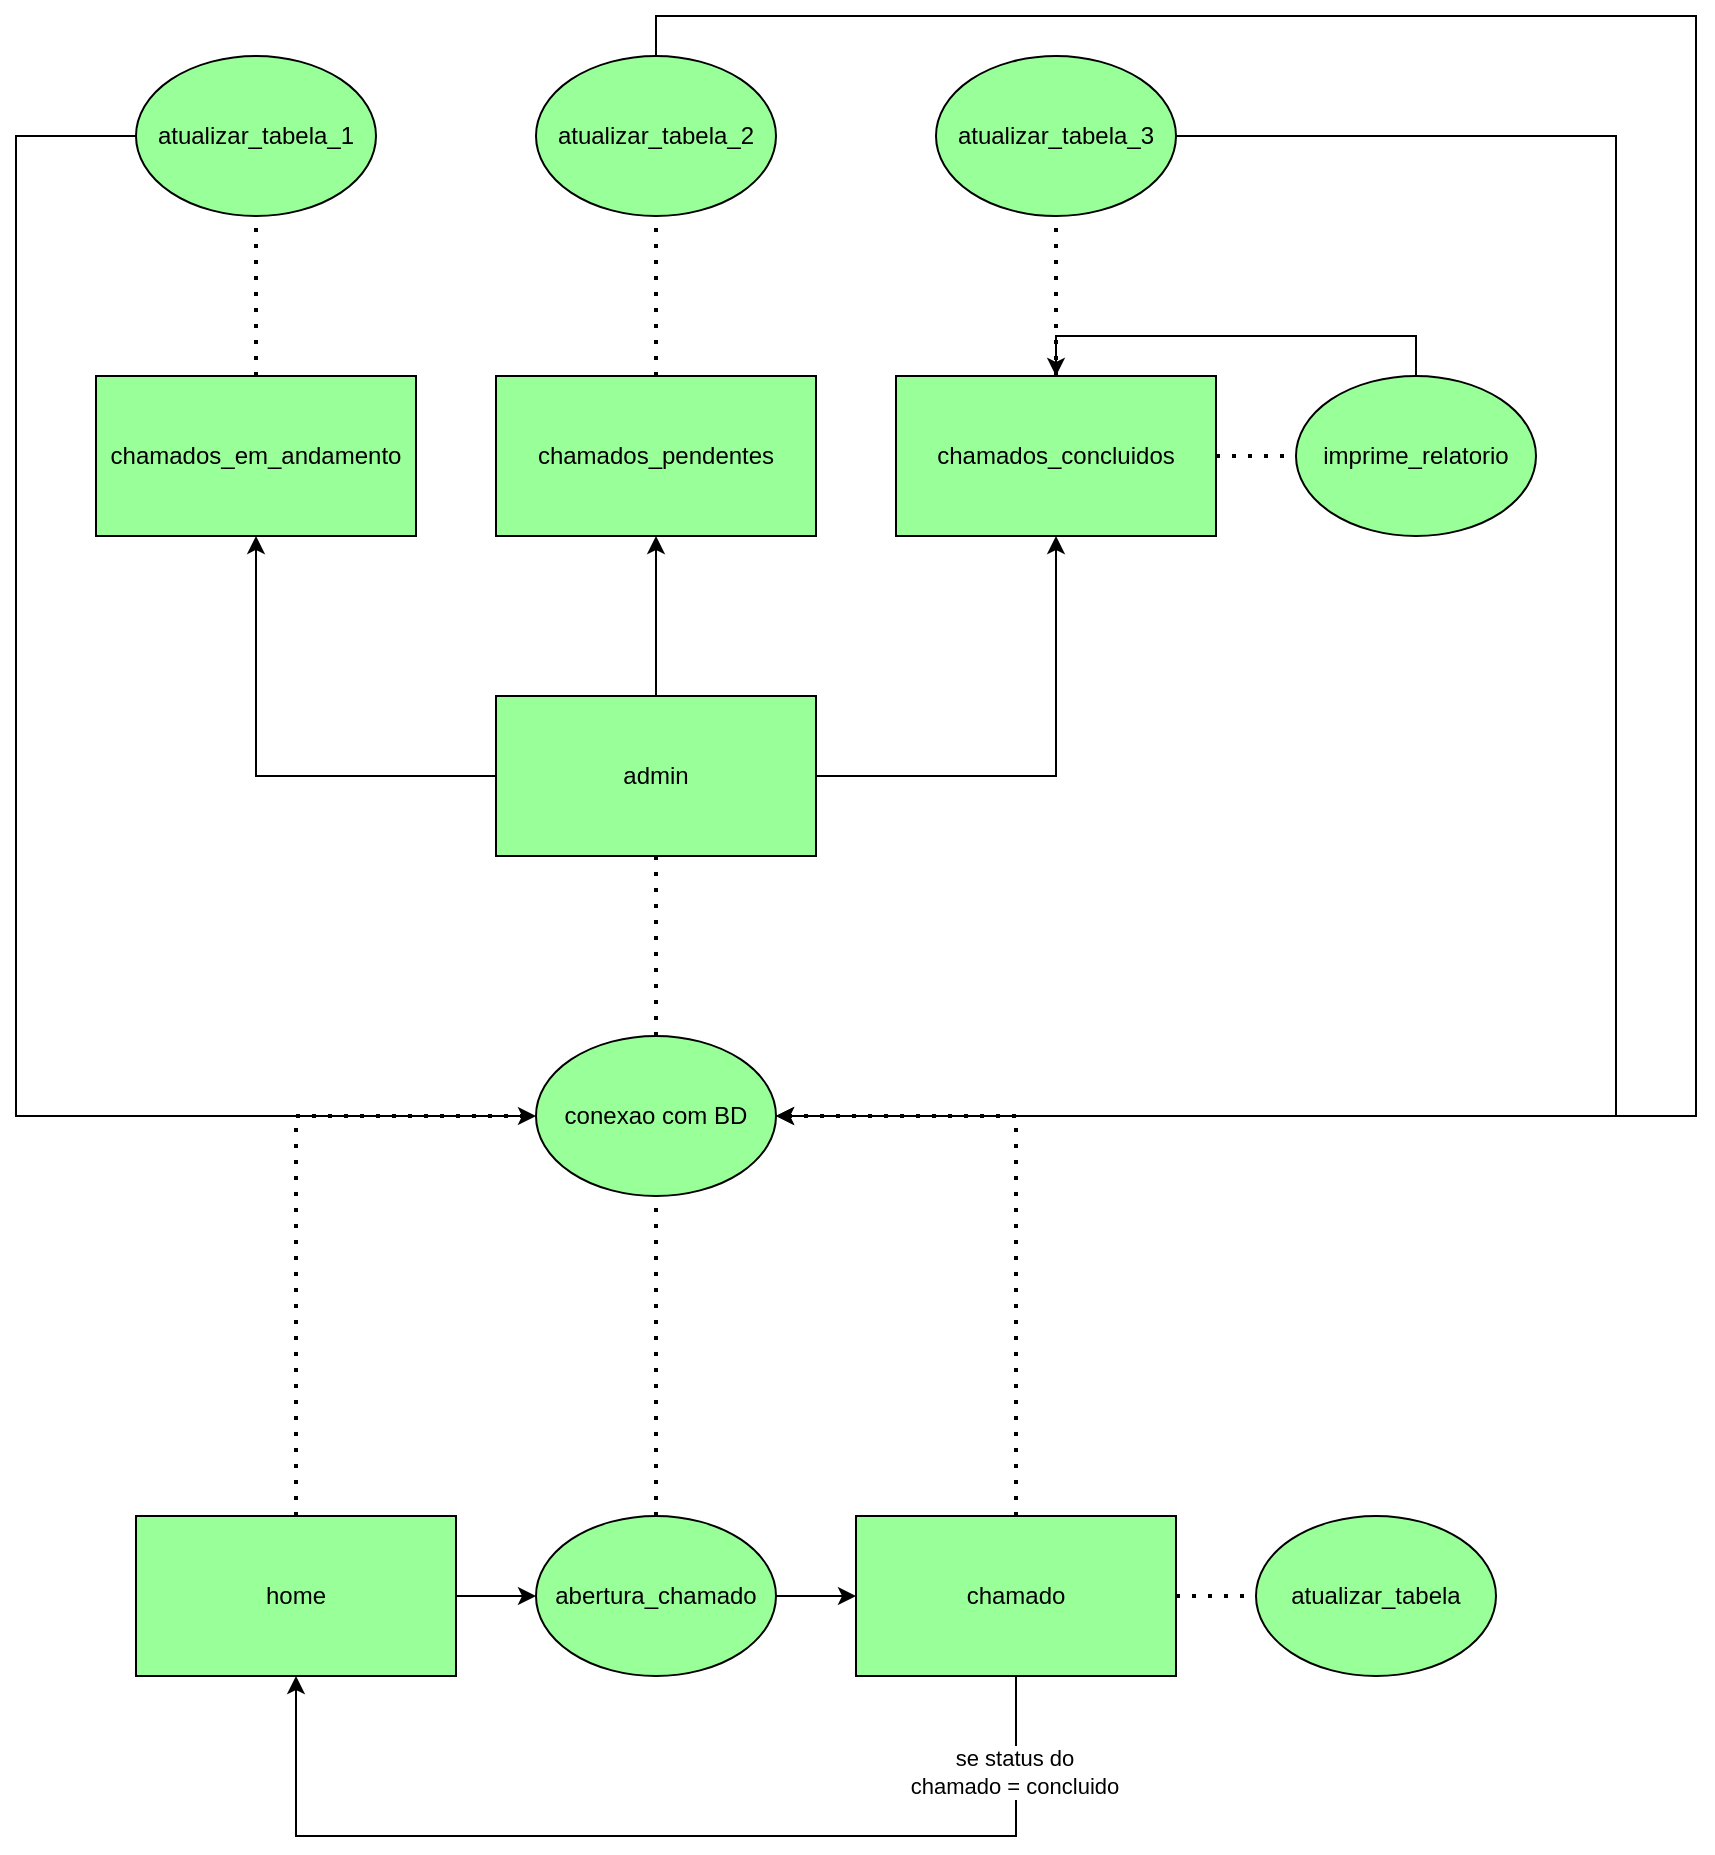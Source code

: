 <mxfile version="21.0.8" type="github">
  <diagram name="Página-1" id="KPXgi-UX2MajdnbyNQGS">
    <mxGraphModel dx="2220" dy="1935" grid="1" gridSize="10" guides="1" tooltips="1" connect="1" arrows="1" fold="1" page="1" pageScale="1" pageWidth="827" pageHeight="1169" math="0" shadow="0">
      <root>
        <mxCell id="0" />
        <mxCell id="1" parent="0" />
        <mxCell id="w-20aDRWs6tAkl76wKMx-5" value="" style="edgeStyle=orthogonalEdgeStyle;rounded=0;orthogonalLoop=1;jettySize=auto;html=1;fillColor=#99FF99;" parent="1" source="w-20aDRWs6tAkl76wKMx-1" target="w-20aDRWs6tAkl76wKMx-4" edge="1">
          <mxGeometry relative="1" as="geometry" />
        </mxCell>
        <mxCell id="w-20aDRWs6tAkl76wKMx-1" value="home" style="rounded=0;whiteSpace=wrap;html=1;fillColor=#99FF99;" parent="1" vertex="1">
          <mxGeometry x="-20" y="250" width="160" height="80" as="geometry" />
        </mxCell>
        <mxCell id="w-20aDRWs6tAkl76wKMx-16" style="edgeStyle=orthogonalEdgeStyle;rounded=0;orthogonalLoop=1;jettySize=auto;html=1;exitX=0.5;exitY=1;exitDx=0;exitDy=0;entryX=0.5;entryY=1;entryDx=0;entryDy=0;fillColor=#99FF99;" parent="1" source="w-20aDRWs6tAkl76wKMx-3" target="w-20aDRWs6tAkl76wKMx-1" edge="1">
          <mxGeometry relative="1" as="geometry">
            <Array as="points">
              <mxPoint x="420" y="410" />
              <mxPoint x="60" y="410" />
            </Array>
          </mxGeometry>
        </mxCell>
        <mxCell id="w-20aDRWs6tAkl76wKMx-17" value="se status do &lt;br&gt;chamado = concluido" style="edgeLabel;html=1;align=center;verticalAlign=middle;resizable=0;points=[];fillColor=#99FF99;" parent="w-20aDRWs6tAkl76wKMx-16" vertex="1" connectable="0">
          <mxGeometry x="-0.815" y="-1" relative="1" as="geometry">
            <mxPoint as="offset" />
          </mxGeometry>
        </mxCell>
        <mxCell id="w-20aDRWs6tAkl76wKMx-3" value="chamado" style="rounded=0;whiteSpace=wrap;html=1;fillColor=#99FF99;" parent="1" vertex="1">
          <mxGeometry x="340" y="250" width="160" height="80" as="geometry" />
        </mxCell>
        <mxCell id="w-20aDRWs6tAkl76wKMx-6" style="edgeStyle=orthogonalEdgeStyle;rounded=0;orthogonalLoop=1;jettySize=auto;html=1;entryX=0;entryY=0.5;entryDx=0;entryDy=0;fillColor=#99FF99;" parent="1" source="w-20aDRWs6tAkl76wKMx-4" target="w-20aDRWs6tAkl76wKMx-3" edge="1">
          <mxGeometry relative="1" as="geometry" />
        </mxCell>
        <mxCell id="w-20aDRWs6tAkl76wKMx-4" value="abertura_chamado" style="ellipse;whiteSpace=wrap;html=1;rounded=0;fillColor=#99FF99;" parent="1" vertex="1">
          <mxGeometry x="180" y="250" width="120" height="80" as="geometry" />
        </mxCell>
        <mxCell id="w-20aDRWs6tAkl76wKMx-7" value="conexao com BD" style="ellipse;whiteSpace=wrap;html=1;rounded=0;fillColor=#99FF99;" parent="1" vertex="1">
          <mxGeometry x="180" y="10" width="120" height="80" as="geometry" />
        </mxCell>
        <mxCell id="w-20aDRWs6tAkl76wKMx-14" value="atualizar_tabela" style="ellipse;whiteSpace=wrap;html=1;rounded=0;fillColor=#99FF99;" parent="1" vertex="1">
          <mxGeometry x="540" y="250" width="120" height="80" as="geometry" />
        </mxCell>
        <mxCell id="w-20aDRWs6tAkl76wKMx-20" value="" style="endArrow=none;dashed=1;html=1;dashPattern=1 3;strokeWidth=2;rounded=0;exitX=0.5;exitY=0;exitDx=0;exitDy=0;entryX=0;entryY=0.5;entryDx=0;entryDy=0;" parent="1" source="w-20aDRWs6tAkl76wKMx-1" target="w-20aDRWs6tAkl76wKMx-7" edge="1">
          <mxGeometry width="50" height="50" relative="1" as="geometry">
            <mxPoint x="150" y="90" as="sourcePoint" />
            <mxPoint x="200" y="40" as="targetPoint" />
            <Array as="points">
              <mxPoint x="60" y="50" />
            </Array>
          </mxGeometry>
        </mxCell>
        <mxCell id="w-20aDRWs6tAkl76wKMx-21" value="" style="endArrow=none;dashed=1;html=1;dashPattern=1 3;strokeWidth=2;rounded=0;exitX=0.5;exitY=0;exitDx=0;exitDy=0;" parent="1" target="w-20aDRWs6tAkl76wKMx-7" edge="1">
          <mxGeometry width="50" height="50" relative="1" as="geometry">
            <mxPoint x="240" y="250" as="sourcePoint" />
            <mxPoint x="240" y="90" as="targetPoint" />
            <Array as="points" />
          </mxGeometry>
        </mxCell>
        <mxCell id="w-20aDRWs6tAkl76wKMx-22" value="" style="endArrow=none;dashed=1;html=1;dashPattern=1 3;strokeWidth=2;rounded=0;exitX=0.5;exitY=0;exitDx=0;exitDy=0;entryX=1;entryY=0.5;entryDx=0;entryDy=0;" parent="1" source="w-20aDRWs6tAkl76wKMx-3" target="w-20aDRWs6tAkl76wKMx-7" edge="1">
          <mxGeometry width="50" height="50" relative="1" as="geometry">
            <mxPoint x="250" y="260" as="sourcePoint" />
            <mxPoint x="250" y="100" as="targetPoint" />
            <Array as="points">
              <mxPoint x="420" y="50" />
            </Array>
          </mxGeometry>
        </mxCell>
        <mxCell id="w-20aDRWs6tAkl76wKMx-23" value="" style="endArrow=none;dashed=1;html=1;dashPattern=1 3;strokeWidth=2;rounded=0;exitX=1;exitY=0.5;exitDx=0;exitDy=0;entryX=0;entryY=0.5;entryDx=0;entryDy=0;" parent="1" source="w-20aDRWs6tAkl76wKMx-3" target="w-20aDRWs6tAkl76wKMx-14" edge="1">
          <mxGeometry width="50" height="50" relative="1" as="geometry">
            <mxPoint x="430" y="260" as="sourcePoint" />
            <mxPoint x="310" y="60" as="targetPoint" />
            <Array as="points" />
          </mxGeometry>
        </mxCell>
        <mxCell id="AwAzdxmJKx9s8siGFr7Z-16" style="edgeStyle=orthogonalEdgeStyle;rounded=0;orthogonalLoop=1;jettySize=auto;html=1;entryX=0.5;entryY=1;entryDx=0;entryDy=0;" edge="1" parent="1" source="w-20aDRWs6tAkl76wKMx-24" target="AwAzdxmJKx9s8siGFr7Z-3">
          <mxGeometry relative="1" as="geometry" />
        </mxCell>
        <mxCell id="AwAzdxmJKx9s8siGFr7Z-17" style="edgeStyle=orthogonalEdgeStyle;rounded=0;orthogonalLoop=1;jettySize=auto;html=1;exitX=0.5;exitY=0;exitDx=0;exitDy=0;entryX=0.5;entryY=1;entryDx=0;entryDy=0;" edge="1" parent="1" source="w-20aDRWs6tAkl76wKMx-24" target="AwAzdxmJKx9s8siGFr7Z-4">
          <mxGeometry relative="1" as="geometry" />
        </mxCell>
        <mxCell id="AwAzdxmJKx9s8siGFr7Z-18" style="edgeStyle=orthogonalEdgeStyle;rounded=0;orthogonalLoop=1;jettySize=auto;html=1;entryX=0.5;entryY=1;entryDx=0;entryDy=0;" edge="1" parent="1" source="w-20aDRWs6tAkl76wKMx-24" target="AwAzdxmJKx9s8siGFr7Z-5">
          <mxGeometry relative="1" as="geometry" />
        </mxCell>
        <mxCell id="w-20aDRWs6tAkl76wKMx-24" value="admin" style="rounded=0;whiteSpace=wrap;html=1;fillColor=#99FF99;" parent="1" vertex="1">
          <mxGeometry x="160" y="-160" width="160" height="80" as="geometry" />
        </mxCell>
        <mxCell id="w-20aDRWs6tAkl76wKMx-25" value="" style="endArrow=none;dashed=1;html=1;dashPattern=1 3;strokeWidth=2;rounded=0;exitX=0.5;exitY=0;exitDx=0;exitDy=0;entryX=0.5;entryY=1;entryDx=0;entryDy=0;" parent="1" source="w-20aDRWs6tAkl76wKMx-7" target="w-20aDRWs6tAkl76wKMx-24" edge="1">
          <mxGeometry width="50" height="50" relative="1" as="geometry">
            <mxPoint x="220" y="-130" as="sourcePoint" />
            <mxPoint x="270" y="-180" as="targetPoint" />
            <Array as="points" />
          </mxGeometry>
        </mxCell>
        <mxCell id="AwAzdxmJKx9s8siGFr7Z-3" value="chamados_em_andamento" style="rounded=0;whiteSpace=wrap;html=1;fillColor=#99FF99;" vertex="1" parent="1">
          <mxGeometry x="-40" y="-320" width="160" height="80" as="geometry" />
        </mxCell>
        <mxCell id="AwAzdxmJKx9s8siGFr7Z-4" value="chamados_pendentes" style="rounded=0;whiteSpace=wrap;html=1;fillColor=#99FF99;" vertex="1" parent="1">
          <mxGeometry x="160" y="-320" width="160" height="80" as="geometry" />
        </mxCell>
        <mxCell id="AwAzdxmJKx9s8siGFr7Z-5" value="chamados_concluidos" style="rounded=0;whiteSpace=wrap;html=1;fillColor=#99FF99;" vertex="1" parent="1">
          <mxGeometry x="360" y="-320" width="160" height="80" as="geometry" />
        </mxCell>
        <mxCell id="AwAzdxmJKx9s8siGFr7Z-12" style="edgeStyle=orthogonalEdgeStyle;rounded=0;orthogonalLoop=1;jettySize=auto;html=1;exitX=0.5;exitY=0;exitDx=0;exitDy=0;entryX=1;entryY=0.5;entryDx=0;entryDy=0;" edge="1" parent="1" source="AwAzdxmJKx9s8siGFr7Z-6" target="w-20aDRWs6tAkl76wKMx-7">
          <mxGeometry relative="1" as="geometry">
            <Array as="points">
              <mxPoint x="240" y="-500" />
              <mxPoint x="760" y="-500" />
              <mxPoint x="760" y="50" />
            </Array>
          </mxGeometry>
        </mxCell>
        <mxCell id="AwAzdxmJKx9s8siGFr7Z-6" value="atualizar_tabela_2" style="ellipse;whiteSpace=wrap;html=1;rounded=0;fillColor=#99FF99;" vertex="1" parent="1">
          <mxGeometry x="180" y="-480" width="120" height="80" as="geometry" />
        </mxCell>
        <mxCell id="AwAzdxmJKx9s8siGFr7Z-11" style="edgeStyle=orthogonalEdgeStyle;rounded=0;orthogonalLoop=1;jettySize=auto;html=1;exitX=1;exitY=0.5;exitDx=0;exitDy=0;entryX=1;entryY=0.5;entryDx=0;entryDy=0;" edge="1" parent="1" source="AwAzdxmJKx9s8siGFr7Z-7" target="w-20aDRWs6tAkl76wKMx-7">
          <mxGeometry relative="1" as="geometry">
            <Array as="points">
              <mxPoint x="720" y="-440" />
              <mxPoint x="720" y="50" />
            </Array>
          </mxGeometry>
        </mxCell>
        <mxCell id="AwAzdxmJKx9s8siGFr7Z-7" value="atualizar_tabela_3" style="ellipse;whiteSpace=wrap;html=1;rounded=0;fillColor=#99FF99;" vertex="1" parent="1">
          <mxGeometry x="380" y="-480" width="120" height="80" as="geometry" />
        </mxCell>
        <mxCell id="AwAzdxmJKx9s8siGFr7Z-10" style="edgeStyle=orthogonalEdgeStyle;rounded=0;orthogonalLoop=1;jettySize=auto;html=1;exitX=0;exitY=0.5;exitDx=0;exitDy=0;entryX=0;entryY=0.5;entryDx=0;entryDy=0;" edge="1" parent="1" source="AwAzdxmJKx9s8siGFr7Z-8" target="w-20aDRWs6tAkl76wKMx-7">
          <mxGeometry relative="1" as="geometry">
            <Array as="points">
              <mxPoint x="-80" y="-440" />
              <mxPoint x="-80" y="50" />
            </Array>
          </mxGeometry>
        </mxCell>
        <mxCell id="AwAzdxmJKx9s8siGFr7Z-8" value="atualizar_tabela_1" style="ellipse;whiteSpace=wrap;html=1;rounded=0;fillColor=#99FF99;" vertex="1" parent="1">
          <mxGeometry x="-20" y="-480" width="120" height="80" as="geometry" />
        </mxCell>
        <mxCell id="AwAzdxmJKx9s8siGFr7Z-13" value="" style="endArrow=none;dashed=1;html=1;dashPattern=1 3;strokeWidth=2;rounded=0;entryX=0.5;entryY=1;entryDx=0;entryDy=0;" edge="1" parent="1" source="AwAzdxmJKx9s8siGFr7Z-3" target="AwAzdxmJKx9s8siGFr7Z-8">
          <mxGeometry width="50" height="50" relative="1" as="geometry">
            <mxPoint x="10" y="-340" as="sourcePoint" />
            <mxPoint x="60" y="-390" as="targetPoint" />
          </mxGeometry>
        </mxCell>
        <mxCell id="AwAzdxmJKx9s8siGFr7Z-14" value="" style="endArrow=none;dashed=1;html=1;dashPattern=1 3;strokeWidth=2;rounded=0;exitX=0.5;exitY=0;exitDx=0;exitDy=0;" edge="1" parent="1" source="AwAzdxmJKx9s8siGFr7Z-4" target="AwAzdxmJKx9s8siGFr7Z-6">
          <mxGeometry width="50" height="50" relative="1" as="geometry">
            <mxPoint x="215" y="-340" as="sourcePoint" />
            <mxPoint x="265" y="-390" as="targetPoint" />
          </mxGeometry>
        </mxCell>
        <mxCell id="AwAzdxmJKx9s8siGFr7Z-15" value="" style="endArrow=none;dashed=1;html=1;dashPattern=1 3;strokeWidth=2;rounded=0;exitX=0.5;exitY=0;exitDx=0;exitDy=0;" edge="1" parent="1" source="AwAzdxmJKx9s8siGFr7Z-5" target="AwAzdxmJKx9s8siGFr7Z-7">
          <mxGeometry width="50" height="50" relative="1" as="geometry">
            <mxPoint x="410" y="-330" as="sourcePoint" />
            <mxPoint x="460" y="-380" as="targetPoint" />
          </mxGeometry>
        </mxCell>
        <mxCell id="AwAzdxmJKx9s8siGFr7Z-25" style="edgeStyle=orthogonalEdgeStyle;rounded=0;orthogonalLoop=1;jettySize=auto;html=1;entryX=0.5;entryY=0;entryDx=0;entryDy=0;" edge="1" parent="1" source="AwAzdxmJKx9s8siGFr7Z-21" target="AwAzdxmJKx9s8siGFr7Z-5">
          <mxGeometry relative="1" as="geometry">
            <Array as="points">
              <mxPoint x="620" y="-340" />
              <mxPoint x="440" y="-340" />
            </Array>
          </mxGeometry>
        </mxCell>
        <mxCell id="AwAzdxmJKx9s8siGFr7Z-21" value="imprime_relatorio" style="ellipse;whiteSpace=wrap;html=1;fillColor=#99FF99;rounded=0;" vertex="1" parent="1">
          <mxGeometry x="560" y="-320" width="120" height="80" as="geometry" />
        </mxCell>
        <mxCell id="AwAzdxmJKx9s8siGFr7Z-23" value="" style="endArrow=none;dashed=1;html=1;dashPattern=1 3;strokeWidth=2;rounded=0;" edge="1" parent="1" source="AwAzdxmJKx9s8siGFr7Z-5" target="AwAzdxmJKx9s8siGFr7Z-21">
          <mxGeometry width="50" height="50" relative="1" as="geometry">
            <mxPoint x="560" y="-240" as="sourcePoint" />
            <mxPoint x="610" y="-290" as="targetPoint" />
          </mxGeometry>
        </mxCell>
      </root>
    </mxGraphModel>
  </diagram>
</mxfile>
